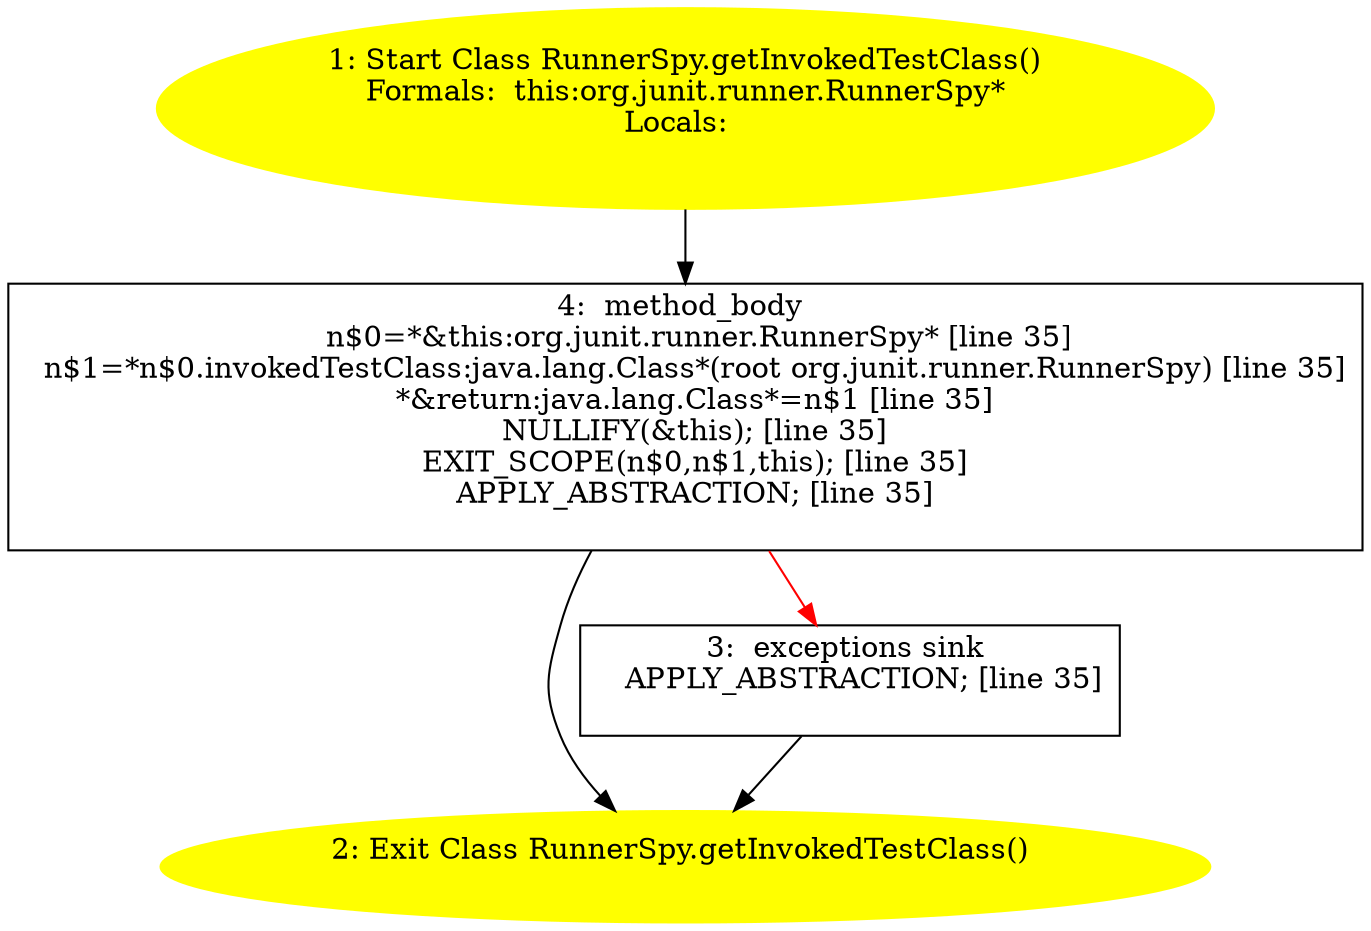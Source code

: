 /* @generated */
digraph cfg {
"org.junit.runner.RunnerSpy.getInvokedTestClass():java.lang.Class.2c85262b852f80ae9728c73b48710971_1" [label="1: Start Class RunnerSpy.getInvokedTestClass()\nFormals:  this:org.junit.runner.RunnerSpy*\nLocals:  \n  " color=yellow style=filled]
	

	 "org.junit.runner.RunnerSpy.getInvokedTestClass():java.lang.Class.2c85262b852f80ae9728c73b48710971_1" -> "org.junit.runner.RunnerSpy.getInvokedTestClass():java.lang.Class.2c85262b852f80ae9728c73b48710971_4" ;
"org.junit.runner.RunnerSpy.getInvokedTestClass():java.lang.Class.2c85262b852f80ae9728c73b48710971_2" [label="2: Exit Class RunnerSpy.getInvokedTestClass() \n  " color=yellow style=filled]
	

"org.junit.runner.RunnerSpy.getInvokedTestClass():java.lang.Class.2c85262b852f80ae9728c73b48710971_3" [label="3:  exceptions sink \n   APPLY_ABSTRACTION; [line 35]\n " shape="box"]
	

	 "org.junit.runner.RunnerSpy.getInvokedTestClass():java.lang.Class.2c85262b852f80ae9728c73b48710971_3" -> "org.junit.runner.RunnerSpy.getInvokedTestClass():java.lang.Class.2c85262b852f80ae9728c73b48710971_2" ;
"org.junit.runner.RunnerSpy.getInvokedTestClass():java.lang.Class.2c85262b852f80ae9728c73b48710971_4" [label="4:  method_body \n   n$0=*&this:org.junit.runner.RunnerSpy* [line 35]\n  n$1=*n$0.invokedTestClass:java.lang.Class*(root org.junit.runner.RunnerSpy) [line 35]\n  *&return:java.lang.Class*=n$1 [line 35]\n  NULLIFY(&this); [line 35]\n  EXIT_SCOPE(n$0,n$1,this); [line 35]\n  APPLY_ABSTRACTION; [line 35]\n " shape="box"]
	

	 "org.junit.runner.RunnerSpy.getInvokedTestClass():java.lang.Class.2c85262b852f80ae9728c73b48710971_4" -> "org.junit.runner.RunnerSpy.getInvokedTestClass():java.lang.Class.2c85262b852f80ae9728c73b48710971_2" ;
	 "org.junit.runner.RunnerSpy.getInvokedTestClass():java.lang.Class.2c85262b852f80ae9728c73b48710971_4" -> "org.junit.runner.RunnerSpy.getInvokedTestClass():java.lang.Class.2c85262b852f80ae9728c73b48710971_3" [color="red" ];
}
